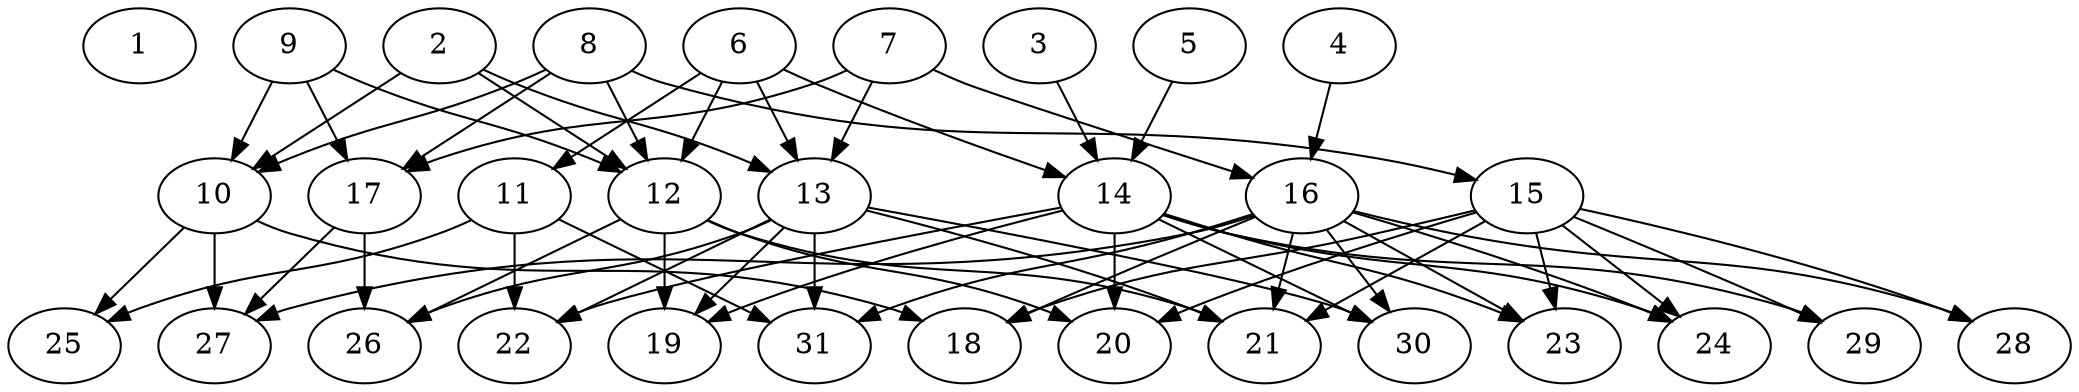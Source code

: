 // DAG (tier=2-normal, mode=compute, n=31, ccr=0.354, fat=0.685, density=0.405, regular=0.536, jump=0.152, mindata=524288, maxdata=8388608)
// DAG automatically generated by daggen at Sun Aug 24 16:33:33 2025
// /home/ermia/Project/Environments/daggen/bin/daggen --dot --ccr 0.354 --fat 0.685 --regular 0.536 --density 0.405 --jump 0.152 --mindata 524288 --maxdata 8388608 -n 31 
digraph G {
  1 [size="244969353646940640", alpha="0.20", expect_size="122484676823470320"]
  2 [size="59716956054176584", alpha="0.12", expect_size="29858478027088292"]
  2 -> 10 [size ="167387030618112"]
  2 -> 12 [size ="167387030618112"]
  2 -> 13 [size ="167387030618112"]
  3 [size="272146121148835776", alpha="0.02", expect_size="136073060574417888"]
  3 -> 14 [size ="510232056823808"]
  4 [size="1191009759859254", alpha="0.08", expect_size="595504879929627"]
  4 -> 16 [size ="51468547653632"]
  5 [size="1706524147829440512", alpha="0.06", expect_size="853262073914720256"]
  5 -> 14 [size ="11424352960512"]
  6 [size="165745856051687488", alpha="0.07", expect_size="82872928025843744"]
  6 -> 11 [size ="78547569868800"]
  6 -> 12 [size ="78547569868800"]
  6 -> 13 [size ="78547569868800"]
  6 -> 14 [size ="78547569868800"]
  7 [size="15069732713737548", alpha="0.18", expect_size="7534866356868774"]
  7 -> 13 [size ="351589009195008"]
  7 -> 16 [size ="351589009195008"]
  7 -> 17 [size ="351589009195008"]
  8 [size="1827733408806076416", alpha="0.10", expect_size="913866704403038208"]
  8 -> 10 [size ="11959101554688"]
  8 -> 12 [size ="11959101554688"]
  8 -> 15 [size ="11959101554688"]
  8 -> 17 [size ="11959101554688"]
  9 [size="5676025291433050112", alpha="0.14", expect_size="2838012645716525056"]
  9 -> 10 [size ="25455767846912"]
  9 -> 12 [size ="25455767846912"]
  9 -> 17 [size ="25455767846912"]
  10 [size="8333154354470533", alpha="0.09", expect_size="4166577177235266"]
  10 -> 18 [size ="150309502451712"]
  10 -> 25 [size ="150309502451712"]
  10 -> 27 [size ="150309502451712"]
  11 [size="455890124075752751104", alpha="0.03", expect_size="227945062037876375552"]
  11 -> 22 [size ="473874613403648"]
  11 -> 25 [size ="473874613403648"]
  11 -> 31 [size ="473874613403648"]
  12 [size="33715836227073436", alpha="0.05", expect_size="16857918113536718"]
  12 -> 19 [size ="29554148114432"]
  12 -> 20 [size ="29554148114432"]
  12 -> 21 [size ="29554148114432"]
  12 -> 26 [size ="29554148114432"]
  13 [size="178336252113437472", alpha="0.14", expect_size="89168126056718736"]
  13 -> 19 [size ="100077066518528"]
  13 -> 21 [size ="100077066518528"]
  13 -> 22 [size ="100077066518528"]
  13 -> 26 [size ="100077066518528"]
  13 -> 30 [size ="100077066518528"]
  13 -> 31 [size ="100077066518528"]
  14 [size="4280646824221800", alpha="0.02", expect_size="2140323412110900"]
  14 -> 19 [size ="73497627852800"]
  14 -> 20 [size ="73497627852800"]
  14 -> 22 [size ="73497627852800"]
  14 -> 23 [size ="73497627852800"]
  14 -> 24 [size ="73497627852800"]
  14 -> 29 [size ="73497627852800"]
  14 -> 30 [size ="73497627852800"]
  15 [size="98040543648046645248", alpha="0.12", expect_size="49020271824023322624"]
  15 -> 18 [size ="170095879913472"]
  15 -> 20 [size ="170095879913472"]
  15 -> 21 [size ="170095879913472"]
  15 -> 23 [size ="170095879913472"]
  15 -> 24 [size ="170095879913472"]
  15 -> 28 [size ="170095879913472"]
  15 -> 29 [size ="170095879913472"]
  16 [size="563076612633430592", alpha="0.15", expect_size="281538306316715296"]
  16 -> 18 [size ="227439062024192"]
  16 -> 21 [size ="227439062024192"]
  16 -> 23 [size ="227439062024192"]
  16 -> 24 [size ="227439062024192"]
  16 -> 27 [size ="227439062024192"]
  16 -> 28 [size ="227439062024192"]
  16 -> 30 [size ="227439062024192"]
  16 -> 31 [size ="227439062024192"]
  17 [size="3350473270395398", alpha="0.16", expect_size="1675236635197699"]
  17 -> 26 [size ="77779383091200"]
  17 -> 27 [size ="77779383091200"]
  18 [size="76633050392305860608", alpha="0.08", expect_size="38316525196152930304"]
  19 [size="177283076515319250944", alpha="0.17", expect_size="88641538257659625472"]
  20 [size="221260155232525", alpha="0.10", expect_size="110630077616262"]
  21 [size="206802524307456000000", alpha="0.00", expect_size="103401262153728000000"]
  22 [size="214792634473299968", alpha="0.02", expect_size="107396317236649984"]
  23 [size="1767944801501775", alpha="0.01", expect_size="883972400750887"]
  24 [size="1253235251739709184", alpha="0.06", expect_size="626617625869854592"]
  25 [size="132074472284026016", alpha="0.18", expect_size="66037236142013008"]
  26 [size="3470527643892525", alpha="0.13", expect_size="1735263821946262"]
  27 [size="2689051871242354688", alpha="0.05", expect_size="1344525935621177344"]
  28 [size="20722615401929544", alpha="0.13", expect_size="10361307700964772"]
  29 [size="3011926290645283", alpha="0.16", expect_size="1505963145322641"]
  30 [size="2098019821602730", alpha="0.13", expect_size="1049009910801365"]
  31 [size="17175973143776000", alpha="0.16", expect_size="8587986571888000"]
}